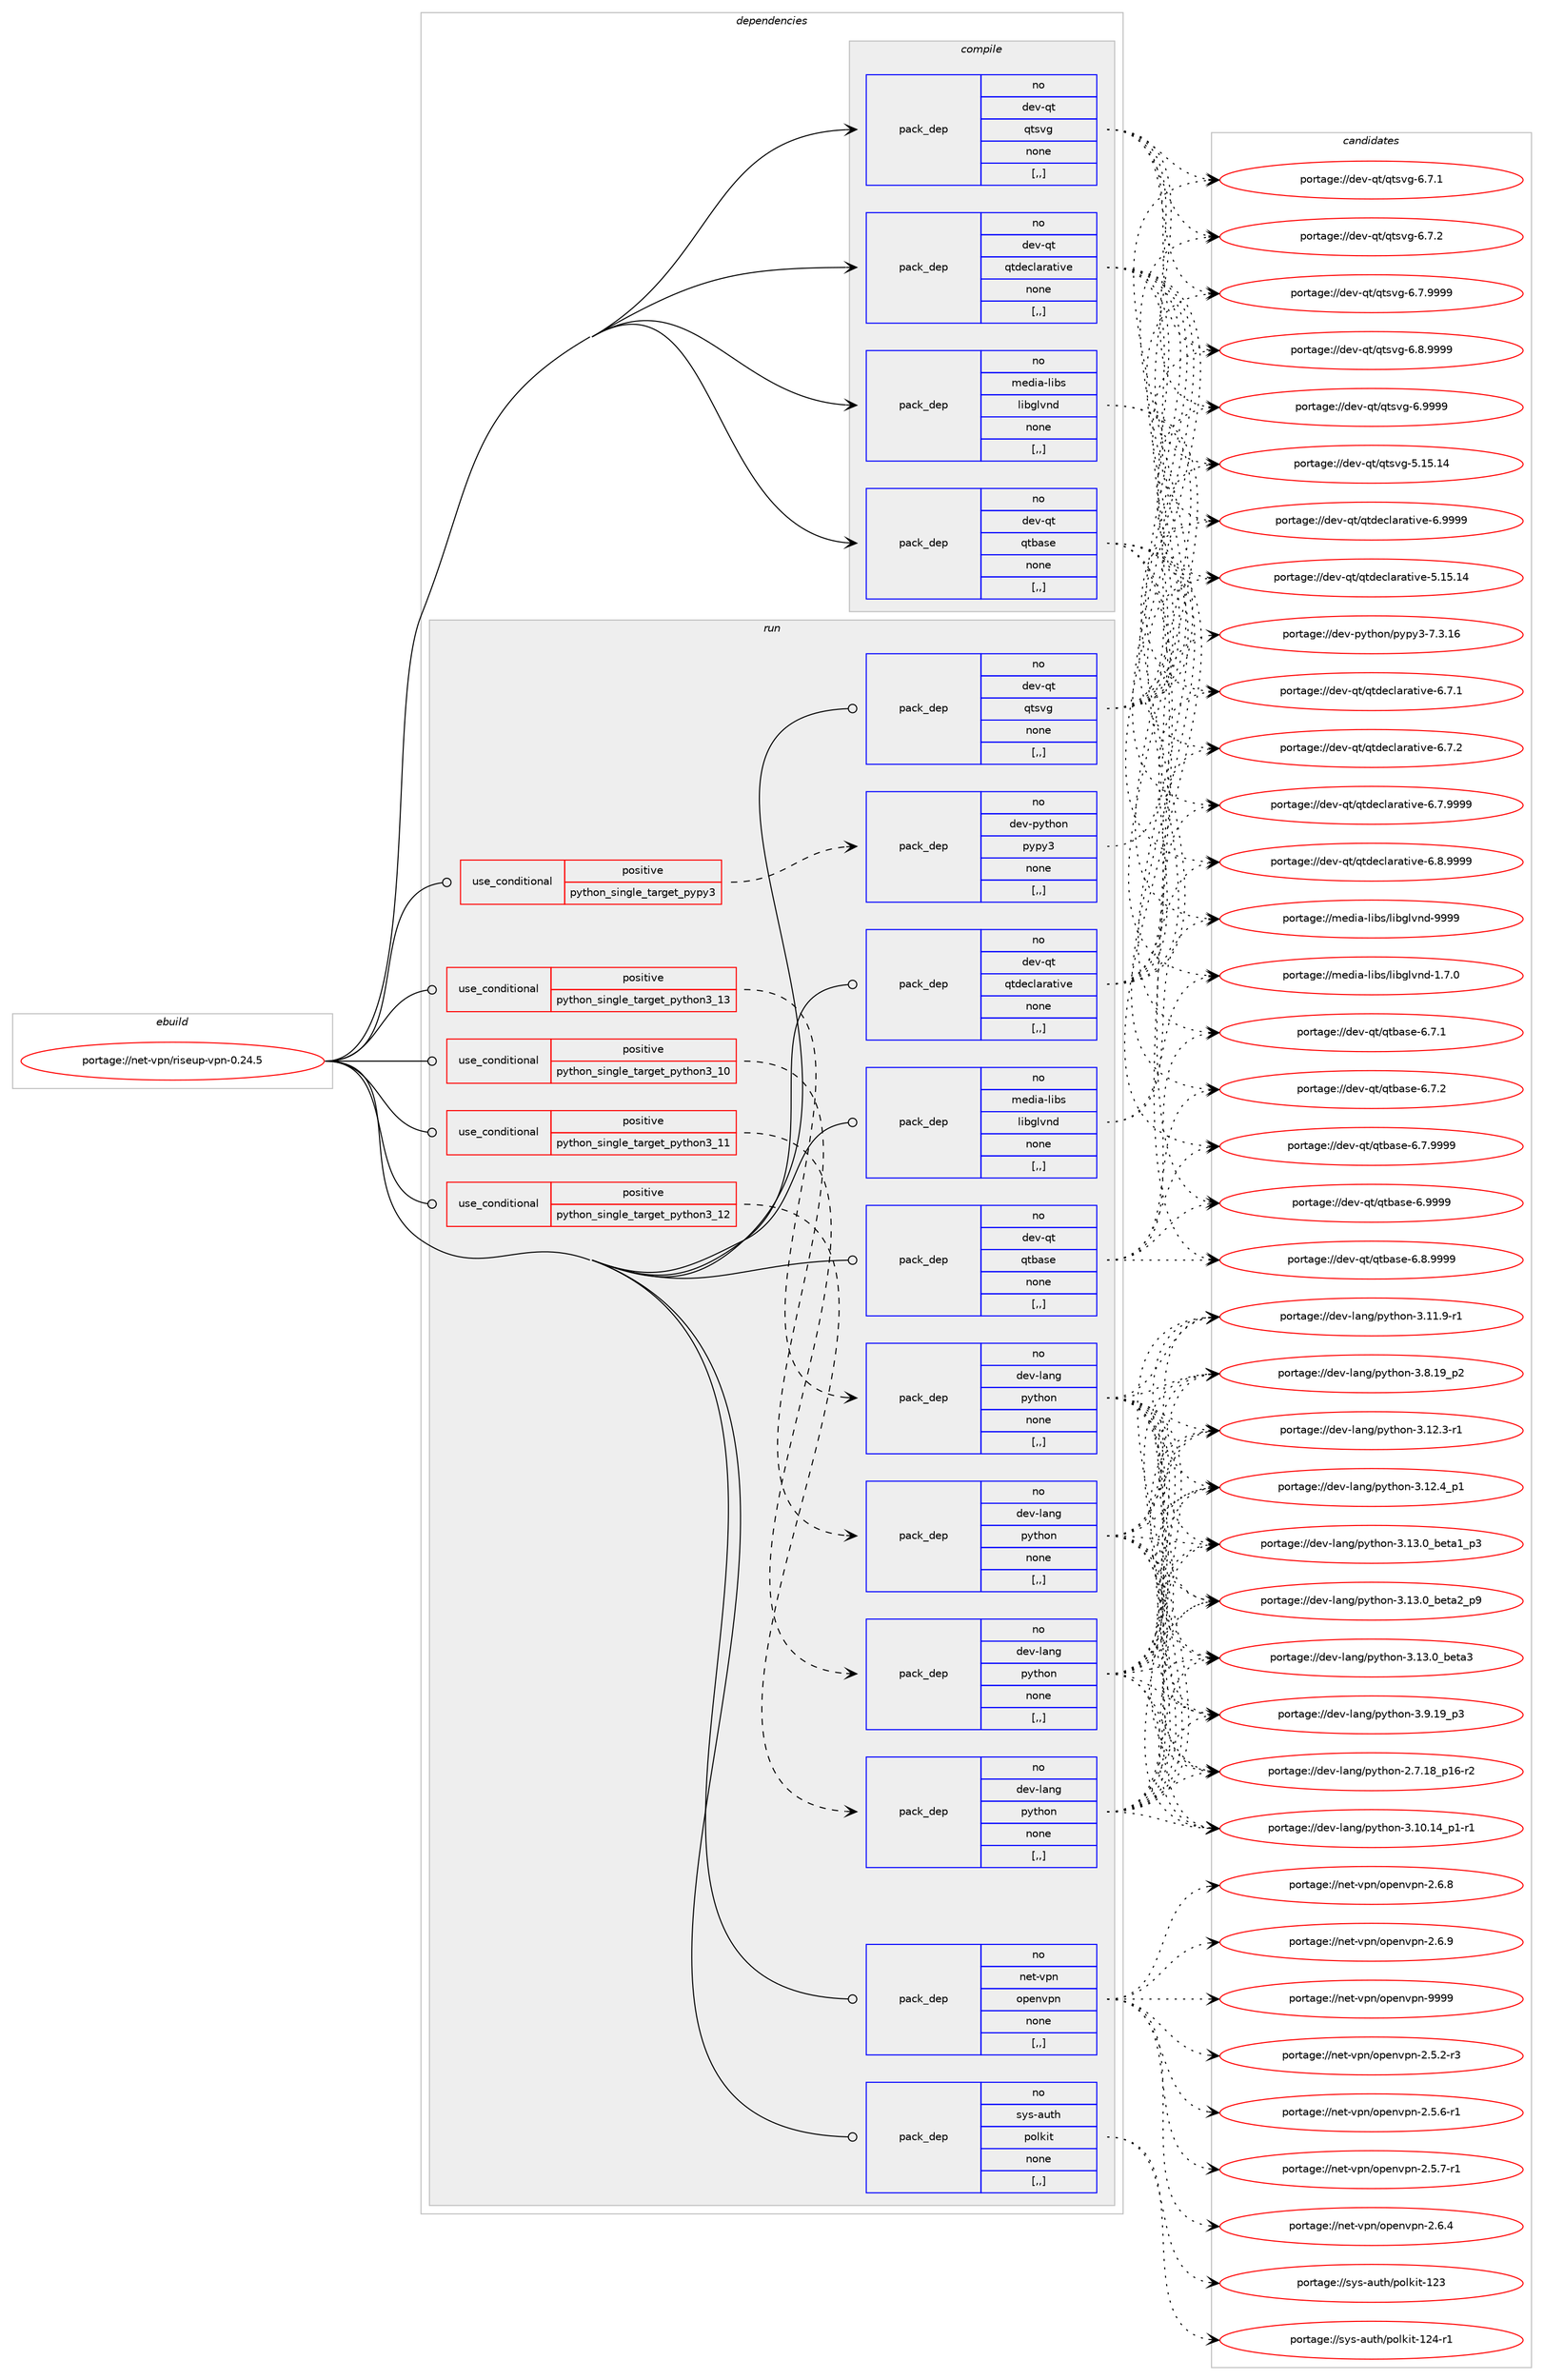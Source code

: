 digraph prolog {

# *************
# Graph options
# *************

newrank=true;
concentrate=true;
compound=true;
graph [rankdir=LR,fontname=Helvetica,fontsize=10,ranksep=1.5];#, ranksep=2.5, nodesep=0.2];
edge  [arrowhead=vee];
node  [fontname=Helvetica,fontsize=10];

# **********
# The ebuild
# **********

subgraph cluster_leftcol {
color=gray;
rank=same;
label=<<i>ebuild</i>>;
id [label="portage://net-vpn/riseup-vpn-0.24.5", color=red, width=4, href="../net-vpn/riseup-vpn-0.24.5.svg"];
}

# ****************
# The dependencies
# ****************

subgraph cluster_midcol {
color=gray;
label=<<i>dependencies</i>>;
subgraph cluster_compile {
fillcolor="#eeeeee";
style=filled;
label=<<i>compile</i>>;
subgraph pack275415 {
dependency377983 [label=<<TABLE BORDER="0" CELLBORDER="1" CELLSPACING="0" CELLPADDING="4" WIDTH="220"><TR><TD ROWSPAN="6" CELLPADDING="30">pack_dep</TD></TR><TR><TD WIDTH="110">no</TD></TR><TR><TD>dev-qt</TD></TR><TR><TD>qtbase</TD></TR><TR><TD>none</TD></TR><TR><TD>[,,]</TD></TR></TABLE>>, shape=none, color=blue];
}
id:e -> dependency377983:w [weight=20,style="solid",arrowhead="vee"];
subgraph pack275416 {
dependency377984 [label=<<TABLE BORDER="0" CELLBORDER="1" CELLSPACING="0" CELLPADDING="4" WIDTH="220"><TR><TD ROWSPAN="6" CELLPADDING="30">pack_dep</TD></TR><TR><TD WIDTH="110">no</TD></TR><TR><TD>dev-qt</TD></TR><TR><TD>qtdeclarative</TD></TR><TR><TD>none</TD></TR><TR><TD>[,,]</TD></TR></TABLE>>, shape=none, color=blue];
}
id:e -> dependency377984:w [weight=20,style="solid",arrowhead="vee"];
subgraph pack275417 {
dependency377985 [label=<<TABLE BORDER="0" CELLBORDER="1" CELLSPACING="0" CELLPADDING="4" WIDTH="220"><TR><TD ROWSPAN="6" CELLPADDING="30">pack_dep</TD></TR><TR><TD WIDTH="110">no</TD></TR><TR><TD>dev-qt</TD></TR><TR><TD>qtsvg</TD></TR><TR><TD>none</TD></TR><TR><TD>[,,]</TD></TR></TABLE>>, shape=none, color=blue];
}
id:e -> dependency377985:w [weight=20,style="solid",arrowhead="vee"];
subgraph pack275418 {
dependency377986 [label=<<TABLE BORDER="0" CELLBORDER="1" CELLSPACING="0" CELLPADDING="4" WIDTH="220"><TR><TD ROWSPAN="6" CELLPADDING="30">pack_dep</TD></TR><TR><TD WIDTH="110">no</TD></TR><TR><TD>media-libs</TD></TR><TR><TD>libglvnd</TD></TR><TR><TD>none</TD></TR><TR><TD>[,,]</TD></TR></TABLE>>, shape=none, color=blue];
}
id:e -> dependency377986:w [weight=20,style="solid",arrowhead="vee"];
}
subgraph cluster_compileandrun {
fillcolor="#eeeeee";
style=filled;
label=<<i>compile and run</i>>;
}
subgraph cluster_run {
fillcolor="#eeeeee";
style=filled;
label=<<i>run</i>>;
subgraph cond99842 {
dependency377987 [label=<<TABLE BORDER="0" CELLBORDER="1" CELLSPACING="0" CELLPADDING="4"><TR><TD ROWSPAN="3" CELLPADDING="10">use_conditional</TD></TR><TR><TD>positive</TD></TR><TR><TD>python_single_target_pypy3</TD></TR></TABLE>>, shape=none, color=red];
subgraph pack275419 {
dependency377988 [label=<<TABLE BORDER="0" CELLBORDER="1" CELLSPACING="0" CELLPADDING="4" WIDTH="220"><TR><TD ROWSPAN="6" CELLPADDING="30">pack_dep</TD></TR><TR><TD WIDTH="110">no</TD></TR><TR><TD>dev-python</TD></TR><TR><TD>pypy3</TD></TR><TR><TD>none</TD></TR><TR><TD>[,,]</TD></TR></TABLE>>, shape=none, color=blue];
}
dependency377987:e -> dependency377988:w [weight=20,style="dashed",arrowhead="vee"];
}
id:e -> dependency377987:w [weight=20,style="solid",arrowhead="odot"];
subgraph cond99843 {
dependency377989 [label=<<TABLE BORDER="0" CELLBORDER="1" CELLSPACING="0" CELLPADDING="4"><TR><TD ROWSPAN="3" CELLPADDING="10">use_conditional</TD></TR><TR><TD>positive</TD></TR><TR><TD>python_single_target_python3_10</TD></TR></TABLE>>, shape=none, color=red];
subgraph pack275420 {
dependency377990 [label=<<TABLE BORDER="0" CELLBORDER="1" CELLSPACING="0" CELLPADDING="4" WIDTH="220"><TR><TD ROWSPAN="6" CELLPADDING="30">pack_dep</TD></TR><TR><TD WIDTH="110">no</TD></TR><TR><TD>dev-lang</TD></TR><TR><TD>python</TD></TR><TR><TD>none</TD></TR><TR><TD>[,,]</TD></TR></TABLE>>, shape=none, color=blue];
}
dependency377989:e -> dependency377990:w [weight=20,style="dashed",arrowhead="vee"];
}
id:e -> dependency377989:w [weight=20,style="solid",arrowhead="odot"];
subgraph cond99844 {
dependency377991 [label=<<TABLE BORDER="0" CELLBORDER="1" CELLSPACING="0" CELLPADDING="4"><TR><TD ROWSPAN="3" CELLPADDING="10">use_conditional</TD></TR><TR><TD>positive</TD></TR><TR><TD>python_single_target_python3_11</TD></TR></TABLE>>, shape=none, color=red];
subgraph pack275421 {
dependency377992 [label=<<TABLE BORDER="0" CELLBORDER="1" CELLSPACING="0" CELLPADDING="4" WIDTH="220"><TR><TD ROWSPAN="6" CELLPADDING="30">pack_dep</TD></TR><TR><TD WIDTH="110">no</TD></TR><TR><TD>dev-lang</TD></TR><TR><TD>python</TD></TR><TR><TD>none</TD></TR><TR><TD>[,,]</TD></TR></TABLE>>, shape=none, color=blue];
}
dependency377991:e -> dependency377992:w [weight=20,style="dashed",arrowhead="vee"];
}
id:e -> dependency377991:w [weight=20,style="solid",arrowhead="odot"];
subgraph cond99845 {
dependency377993 [label=<<TABLE BORDER="0" CELLBORDER="1" CELLSPACING="0" CELLPADDING="4"><TR><TD ROWSPAN="3" CELLPADDING="10">use_conditional</TD></TR><TR><TD>positive</TD></TR><TR><TD>python_single_target_python3_12</TD></TR></TABLE>>, shape=none, color=red];
subgraph pack275422 {
dependency377994 [label=<<TABLE BORDER="0" CELLBORDER="1" CELLSPACING="0" CELLPADDING="4" WIDTH="220"><TR><TD ROWSPAN="6" CELLPADDING="30">pack_dep</TD></TR><TR><TD WIDTH="110">no</TD></TR><TR><TD>dev-lang</TD></TR><TR><TD>python</TD></TR><TR><TD>none</TD></TR><TR><TD>[,,]</TD></TR></TABLE>>, shape=none, color=blue];
}
dependency377993:e -> dependency377994:w [weight=20,style="dashed",arrowhead="vee"];
}
id:e -> dependency377993:w [weight=20,style="solid",arrowhead="odot"];
subgraph cond99846 {
dependency377995 [label=<<TABLE BORDER="0" CELLBORDER="1" CELLSPACING="0" CELLPADDING="4"><TR><TD ROWSPAN="3" CELLPADDING="10">use_conditional</TD></TR><TR><TD>positive</TD></TR><TR><TD>python_single_target_python3_13</TD></TR></TABLE>>, shape=none, color=red];
subgraph pack275423 {
dependency377996 [label=<<TABLE BORDER="0" CELLBORDER="1" CELLSPACING="0" CELLPADDING="4" WIDTH="220"><TR><TD ROWSPAN="6" CELLPADDING="30">pack_dep</TD></TR><TR><TD WIDTH="110">no</TD></TR><TR><TD>dev-lang</TD></TR><TR><TD>python</TD></TR><TR><TD>none</TD></TR><TR><TD>[,,]</TD></TR></TABLE>>, shape=none, color=blue];
}
dependency377995:e -> dependency377996:w [weight=20,style="dashed",arrowhead="vee"];
}
id:e -> dependency377995:w [weight=20,style="solid",arrowhead="odot"];
subgraph pack275424 {
dependency377997 [label=<<TABLE BORDER="0" CELLBORDER="1" CELLSPACING="0" CELLPADDING="4" WIDTH="220"><TR><TD ROWSPAN="6" CELLPADDING="30">pack_dep</TD></TR><TR><TD WIDTH="110">no</TD></TR><TR><TD>dev-qt</TD></TR><TR><TD>qtbase</TD></TR><TR><TD>none</TD></TR><TR><TD>[,,]</TD></TR></TABLE>>, shape=none, color=blue];
}
id:e -> dependency377997:w [weight=20,style="solid",arrowhead="odot"];
subgraph pack275425 {
dependency377998 [label=<<TABLE BORDER="0" CELLBORDER="1" CELLSPACING="0" CELLPADDING="4" WIDTH="220"><TR><TD ROWSPAN="6" CELLPADDING="30">pack_dep</TD></TR><TR><TD WIDTH="110">no</TD></TR><TR><TD>dev-qt</TD></TR><TR><TD>qtdeclarative</TD></TR><TR><TD>none</TD></TR><TR><TD>[,,]</TD></TR></TABLE>>, shape=none, color=blue];
}
id:e -> dependency377998:w [weight=20,style="solid",arrowhead="odot"];
subgraph pack275426 {
dependency377999 [label=<<TABLE BORDER="0" CELLBORDER="1" CELLSPACING="0" CELLPADDING="4" WIDTH="220"><TR><TD ROWSPAN="6" CELLPADDING="30">pack_dep</TD></TR><TR><TD WIDTH="110">no</TD></TR><TR><TD>dev-qt</TD></TR><TR><TD>qtsvg</TD></TR><TR><TD>none</TD></TR><TR><TD>[,,]</TD></TR></TABLE>>, shape=none, color=blue];
}
id:e -> dependency377999:w [weight=20,style="solid",arrowhead="odot"];
subgraph pack275427 {
dependency378000 [label=<<TABLE BORDER="0" CELLBORDER="1" CELLSPACING="0" CELLPADDING="4" WIDTH="220"><TR><TD ROWSPAN="6" CELLPADDING="30">pack_dep</TD></TR><TR><TD WIDTH="110">no</TD></TR><TR><TD>media-libs</TD></TR><TR><TD>libglvnd</TD></TR><TR><TD>none</TD></TR><TR><TD>[,,]</TD></TR></TABLE>>, shape=none, color=blue];
}
id:e -> dependency378000:w [weight=20,style="solid",arrowhead="odot"];
subgraph pack275428 {
dependency378001 [label=<<TABLE BORDER="0" CELLBORDER="1" CELLSPACING="0" CELLPADDING="4" WIDTH="220"><TR><TD ROWSPAN="6" CELLPADDING="30">pack_dep</TD></TR><TR><TD WIDTH="110">no</TD></TR><TR><TD>net-vpn</TD></TR><TR><TD>openvpn</TD></TR><TR><TD>none</TD></TR><TR><TD>[,,]</TD></TR></TABLE>>, shape=none, color=blue];
}
id:e -> dependency378001:w [weight=20,style="solid",arrowhead="odot"];
subgraph pack275429 {
dependency378002 [label=<<TABLE BORDER="0" CELLBORDER="1" CELLSPACING="0" CELLPADDING="4" WIDTH="220"><TR><TD ROWSPAN="6" CELLPADDING="30">pack_dep</TD></TR><TR><TD WIDTH="110">no</TD></TR><TR><TD>sys-auth</TD></TR><TR><TD>polkit</TD></TR><TR><TD>none</TD></TR><TR><TD>[,,]</TD></TR></TABLE>>, shape=none, color=blue];
}
id:e -> dependency378002:w [weight=20,style="solid",arrowhead="odot"];
}
}

# **************
# The candidates
# **************

subgraph cluster_choices {
rank=same;
color=gray;
label=<<i>candidates</i>>;

subgraph choice275415 {
color=black;
nodesep=1;
choice10010111845113116471131169897115101455446554649 [label="portage://dev-qt/qtbase-6.7.1", color=red, width=4,href="../dev-qt/qtbase-6.7.1.svg"];
choice10010111845113116471131169897115101455446554650 [label="portage://dev-qt/qtbase-6.7.2", color=red, width=4,href="../dev-qt/qtbase-6.7.2.svg"];
choice10010111845113116471131169897115101455446554657575757 [label="portage://dev-qt/qtbase-6.7.9999", color=red, width=4,href="../dev-qt/qtbase-6.7.9999.svg"];
choice10010111845113116471131169897115101455446564657575757 [label="portage://dev-qt/qtbase-6.8.9999", color=red, width=4,href="../dev-qt/qtbase-6.8.9999.svg"];
choice1001011184511311647113116989711510145544657575757 [label="portage://dev-qt/qtbase-6.9999", color=red, width=4,href="../dev-qt/qtbase-6.9999.svg"];
dependency377983:e -> choice10010111845113116471131169897115101455446554649:w [style=dotted,weight="100"];
dependency377983:e -> choice10010111845113116471131169897115101455446554650:w [style=dotted,weight="100"];
dependency377983:e -> choice10010111845113116471131169897115101455446554657575757:w [style=dotted,weight="100"];
dependency377983:e -> choice10010111845113116471131169897115101455446564657575757:w [style=dotted,weight="100"];
dependency377983:e -> choice1001011184511311647113116989711510145544657575757:w [style=dotted,weight="100"];
}
subgraph choice275416 {
color=black;
nodesep=1;
choice10010111845113116471131161001019910897114971161051181014553464953464952 [label="portage://dev-qt/qtdeclarative-5.15.14", color=red, width=4,href="../dev-qt/qtdeclarative-5.15.14.svg"];
choice1001011184511311647113116100101991089711497116105118101455446554649 [label="portage://dev-qt/qtdeclarative-6.7.1", color=red, width=4,href="../dev-qt/qtdeclarative-6.7.1.svg"];
choice1001011184511311647113116100101991089711497116105118101455446554650 [label="portage://dev-qt/qtdeclarative-6.7.2", color=red, width=4,href="../dev-qt/qtdeclarative-6.7.2.svg"];
choice1001011184511311647113116100101991089711497116105118101455446554657575757 [label="portage://dev-qt/qtdeclarative-6.7.9999", color=red, width=4,href="../dev-qt/qtdeclarative-6.7.9999.svg"];
choice1001011184511311647113116100101991089711497116105118101455446564657575757 [label="portage://dev-qt/qtdeclarative-6.8.9999", color=red, width=4,href="../dev-qt/qtdeclarative-6.8.9999.svg"];
choice100101118451131164711311610010199108971149711610511810145544657575757 [label="portage://dev-qt/qtdeclarative-6.9999", color=red, width=4,href="../dev-qt/qtdeclarative-6.9999.svg"];
dependency377984:e -> choice10010111845113116471131161001019910897114971161051181014553464953464952:w [style=dotted,weight="100"];
dependency377984:e -> choice1001011184511311647113116100101991089711497116105118101455446554649:w [style=dotted,weight="100"];
dependency377984:e -> choice1001011184511311647113116100101991089711497116105118101455446554650:w [style=dotted,weight="100"];
dependency377984:e -> choice1001011184511311647113116100101991089711497116105118101455446554657575757:w [style=dotted,weight="100"];
dependency377984:e -> choice1001011184511311647113116100101991089711497116105118101455446564657575757:w [style=dotted,weight="100"];
dependency377984:e -> choice100101118451131164711311610010199108971149711610511810145544657575757:w [style=dotted,weight="100"];
}
subgraph choice275417 {
color=black;
nodesep=1;
choice10010111845113116471131161151181034553464953464952 [label="portage://dev-qt/qtsvg-5.15.14", color=red, width=4,href="../dev-qt/qtsvg-5.15.14.svg"];
choice1001011184511311647113116115118103455446554649 [label="portage://dev-qt/qtsvg-6.7.1", color=red, width=4,href="../dev-qt/qtsvg-6.7.1.svg"];
choice1001011184511311647113116115118103455446554650 [label="portage://dev-qt/qtsvg-6.7.2", color=red, width=4,href="../dev-qt/qtsvg-6.7.2.svg"];
choice1001011184511311647113116115118103455446554657575757 [label="portage://dev-qt/qtsvg-6.7.9999", color=red, width=4,href="../dev-qt/qtsvg-6.7.9999.svg"];
choice1001011184511311647113116115118103455446564657575757 [label="portage://dev-qt/qtsvg-6.8.9999", color=red, width=4,href="../dev-qt/qtsvg-6.8.9999.svg"];
choice100101118451131164711311611511810345544657575757 [label="portage://dev-qt/qtsvg-6.9999", color=red, width=4,href="../dev-qt/qtsvg-6.9999.svg"];
dependency377985:e -> choice10010111845113116471131161151181034553464953464952:w [style=dotted,weight="100"];
dependency377985:e -> choice1001011184511311647113116115118103455446554649:w [style=dotted,weight="100"];
dependency377985:e -> choice1001011184511311647113116115118103455446554650:w [style=dotted,weight="100"];
dependency377985:e -> choice1001011184511311647113116115118103455446554657575757:w [style=dotted,weight="100"];
dependency377985:e -> choice1001011184511311647113116115118103455446564657575757:w [style=dotted,weight="100"];
dependency377985:e -> choice100101118451131164711311611511810345544657575757:w [style=dotted,weight="100"];
}
subgraph choice275418 {
color=black;
nodesep=1;
choice1091011001059745108105981154710810598103108118110100454946554648 [label="portage://media-libs/libglvnd-1.7.0", color=red, width=4,href="../media-libs/libglvnd-1.7.0.svg"];
choice10910110010597451081059811547108105981031081181101004557575757 [label="portage://media-libs/libglvnd-9999", color=red, width=4,href="../media-libs/libglvnd-9999.svg"];
dependency377986:e -> choice1091011001059745108105981154710810598103108118110100454946554648:w [style=dotted,weight="100"];
dependency377986:e -> choice10910110010597451081059811547108105981031081181101004557575757:w [style=dotted,weight="100"];
}
subgraph choice275419 {
color=black;
nodesep=1;
choice10010111845112121116104111110471121211121215145554651464954 [label="portage://dev-python/pypy3-7.3.16", color=red, width=4,href="../dev-python/pypy3-7.3.16.svg"];
dependency377988:e -> choice10010111845112121116104111110471121211121215145554651464954:w [style=dotted,weight="100"];
}
subgraph choice275420 {
color=black;
nodesep=1;
choice100101118451089711010347112121116104111110455046554649569511249544511450 [label="portage://dev-lang/python-2.7.18_p16-r2", color=red, width=4,href="../dev-lang/python-2.7.18_p16-r2.svg"];
choice100101118451089711010347112121116104111110455146494846495295112494511449 [label="portage://dev-lang/python-3.10.14_p1-r1", color=red, width=4,href="../dev-lang/python-3.10.14_p1-r1.svg"];
choice100101118451089711010347112121116104111110455146494946574511449 [label="portage://dev-lang/python-3.11.9-r1", color=red, width=4,href="../dev-lang/python-3.11.9-r1.svg"];
choice100101118451089711010347112121116104111110455146495046514511449 [label="portage://dev-lang/python-3.12.3-r1", color=red, width=4,href="../dev-lang/python-3.12.3-r1.svg"];
choice100101118451089711010347112121116104111110455146495046529511249 [label="portage://dev-lang/python-3.12.4_p1", color=red, width=4,href="../dev-lang/python-3.12.4_p1.svg"];
choice10010111845108971101034711212111610411111045514649514648959810111697499511251 [label="portage://dev-lang/python-3.13.0_beta1_p3", color=red, width=4,href="../dev-lang/python-3.13.0_beta1_p3.svg"];
choice10010111845108971101034711212111610411111045514649514648959810111697509511257 [label="portage://dev-lang/python-3.13.0_beta2_p9", color=red, width=4,href="../dev-lang/python-3.13.0_beta2_p9.svg"];
choice1001011184510897110103471121211161041111104551464951464895981011169751 [label="portage://dev-lang/python-3.13.0_beta3", color=red, width=4,href="../dev-lang/python-3.13.0_beta3.svg"];
choice100101118451089711010347112121116104111110455146564649579511250 [label="portage://dev-lang/python-3.8.19_p2", color=red, width=4,href="../dev-lang/python-3.8.19_p2.svg"];
choice100101118451089711010347112121116104111110455146574649579511251 [label="portage://dev-lang/python-3.9.19_p3", color=red, width=4,href="../dev-lang/python-3.9.19_p3.svg"];
dependency377990:e -> choice100101118451089711010347112121116104111110455046554649569511249544511450:w [style=dotted,weight="100"];
dependency377990:e -> choice100101118451089711010347112121116104111110455146494846495295112494511449:w [style=dotted,weight="100"];
dependency377990:e -> choice100101118451089711010347112121116104111110455146494946574511449:w [style=dotted,weight="100"];
dependency377990:e -> choice100101118451089711010347112121116104111110455146495046514511449:w [style=dotted,weight="100"];
dependency377990:e -> choice100101118451089711010347112121116104111110455146495046529511249:w [style=dotted,weight="100"];
dependency377990:e -> choice10010111845108971101034711212111610411111045514649514648959810111697499511251:w [style=dotted,weight="100"];
dependency377990:e -> choice10010111845108971101034711212111610411111045514649514648959810111697509511257:w [style=dotted,weight="100"];
dependency377990:e -> choice1001011184510897110103471121211161041111104551464951464895981011169751:w [style=dotted,weight="100"];
dependency377990:e -> choice100101118451089711010347112121116104111110455146564649579511250:w [style=dotted,weight="100"];
dependency377990:e -> choice100101118451089711010347112121116104111110455146574649579511251:w [style=dotted,weight="100"];
}
subgraph choice275421 {
color=black;
nodesep=1;
choice100101118451089711010347112121116104111110455046554649569511249544511450 [label="portage://dev-lang/python-2.7.18_p16-r2", color=red, width=4,href="../dev-lang/python-2.7.18_p16-r2.svg"];
choice100101118451089711010347112121116104111110455146494846495295112494511449 [label="portage://dev-lang/python-3.10.14_p1-r1", color=red, width=4,href="../dev-lang/python-3.10.14_p1-r1.svg"];
choice100101118451089711010347112121116104111110455146494946574511449 [label="portage://dev-lang/python-3.11.9-r1", color=red, width=4,href="../dev-lang/python-3.11.9-r1.svg"];
choice100101118451089711010347112121116104111110455146495046514511449 [label="portage://dev-lang/python-3.12.3-r1", color=red, width=4,href="../dev-lang/python-3.12.3-r1.svg"];
choice100101118451089711010347112121116104111110455146495046529511249 [label="portage://dev-lang/python-3.12.4_p1", color=red, width=4,href="../dev-lang/python-3.12.4_p1.svg"];
choice10010111845108971101034711212111610411111045514649514648959810111697499511251 [label="portage://dev-lang/python-3.13.0_beta1_p3", color=red, width=4,href="../dev-lang/python-3.13.0_beta1_p3.svg"];
choice10010111845108971101034711212111610411111045514649514648959810111697509511257 [label="portage://dev-lang/python-3.13.0_beta2_p9", color=red, width=4,href="../dev-lang/python-3.13.0_beta2_p9.svg"];
choice1001011184510897110103471121211161041111104551464951464895981011169751 [label="portage://dev-lang/python-3.13.0_beta3", color=red, width=4,href="../dev-lang/python-3.13.0_beta3.svg"];
choice100101118451089711010347112121116104111110455146564649579511250 [label="portage://dev-lang/python-3.8.19_p2", color=red, width=4,href="../dev-lang/python-3.8.19_p2.svg"];
choice100101118451089711010347112121116104111110455146574649579511251 [label="portage://dev-lang/python-3.9.19_p3", color=red, width=4,href="../dev-lang/python-3.9.19_p3.svg"];
dependency377992:e -> choice100101118451089711010347112121116104111110455046554649569511249544511450:w [style=dotted,weight="100"];
dependency377992:e -> choice100101118451089711010347112121116104111110455146494846495295112494511449:w [style=dotted,weight="100"];
dependency377992:e -> choice100101118451089711010347112121116104111110455146494946574511449:w [style=dotted,weight="100"];
dependency377992:e -> choice100101118451089711010347112121116104111110455146495046514511449:w [style=dotted,weight="100"];
dependency377992:e -> choice100101118451089711010347112121116104111110455146495046529511249:w [style=dotted,weight="100"];
dependency377992:e -> choice10010111845108971101034711212111610411111045514649514648959810111697499511251:w [style=dotted,weight="100"];
dependency377992:e -> choice10010111845108971101034711212111610411111045514649514648959810111697509511257:w [style=dotted,weight="100"];
dependency377992:e -> choice1001011184510897110103471121211161041111104551464951464895981011169751:w [style=dotted,weight="100"];
dependency377992:e -> choice100101118451089711010347112121116104111110455146564649579511250:w [style=dotted,weight="100"];
dependency377992:e -> choice100101118451089711010347112121116104111110455146574649579511251:w [style=dotted,weight="100"];
}
subgraph choice275422 {
color=black;
nodesep=1;
choice100101118451089711010347112121116104111110455046554649569511249544511450 [label="portage://dev-lang/python-2.7.18_p16-r2", color=red, width=4,href="../dev-lang/python-2.7.18_p16-r2.svg"];
choice100101118451089711010347112121116104111110455146494846495295112494511449 [label="portage://dev-lang/python-3.10.14_p1-r1", color=red, width=4,href="../dev-lang/python-3.10.14_p1-r1.svg"];
choice100101118451089711010347112121116104111110455146494946574511449 [label="portage://dev-lang/python-3.11.9-r1", color=red, width=4,href="../dev-lang/python-3.11.9-r1.svg"];
choice100101118451089711010347112121116104111110455146495046514511449 [label="portage://dev-lang/python-3.12.3-r1", color=red, width=4,href="../dev-lang/python-3.12.3-r1.svg"];
choice100101118451089711010347112121116104111110455146495046529511249 [label="portage://dev-lang/python-3.12.4_p1", color=red, width=4,href="../dev-lang/python-3.12.4_p1.svg"];
choice10010111845108971101034711212111610411111045514649514648959810111697499511251 [label="portage://dev-lang/python-3.13.0_beta1_p3", color=red, width=4,href="../dev-lang/python-3.13.0_beta1_p3.svg"];
choice10010111845108971101034711212111610411111045514649514648959810111697509511257 [label="portage://dev-lang/python-3.13.0_beta2_p9", color=red, width=4,href="../dev-lang/python-3.13.0_beta2_p9.svg"];
choice1001011184510897110103471121211161041111104551464951464895981011169751 [label="portage://dev-lang/python-3.13.0_beta3", color=red, width=4,href="../dev-lang/python-3.13.0_beta3.svg"];
choice100101118451089711010347112121116104111110455146564649579511250 [label="portage://dev-lang/python-3.8.19_p2", color=red, width=4,href="../dev-lang/python-3.8.19_p2.svg"];
choice100101118451089711010347112121116104111110455146574649579511251 [label="portage://dev-lang/python-3.9.19_p3", color=red, width=4,href="../dev-lang/python-3.9.19_p3.svg"];
dependency377994:e -> choice100101118451089711010347112121116104111110455046554649569511249544511450:w [style=dotted,weight="100"];
dependency377994:e -> choice100101118451089711010347112121116104111110455146494846495295112494511449:w [style=dotted,weight="100"];
dependency377994:e -> choice100101118451089711010347112121116104111110455146494946574511449:w [style=dotted,weight="100"];
dependency377994:e -> choice100101118451089711010347112121116104111110455146495046514511449:w [style=dotted,weight="100"];
dependency377994:e -> choice100101118451089711010347112121116104111110455146495046529511249:w [style=dotted,weight="100"];
dependency377994:e -> choice10010111845108971101034711212111610411111045514649514648959810111697499511251:w [style=dotted,weight="100"];
dependency377994:e -> choice10010111845108971101034711212111610411111045514649514648959810111697509511257:w [style=dotted,weight="100"];
dependency377994:e -> choice1001011184510897110103471121211161041111104551464951464895981011169751:w [style=dotted,weight="100"];
dependency377994:e -> choice100101118451089711010347112121116104111110455146564649579511250:w [style=dotted,weight="100"];
dependency377994:e -> choice100101118451089711010347112121116104111110455146574649579511251:w [style=dotted,weight="100"];
}
subgraph choice275423 {
color=black;
nodesep=1;
choice100101118451089711010347112121116104111110455046554649569511249544511450 [label="portage://dev-lang/python-2.7.18_p16-r2", color=red, width=4,href="../dev-lang/python-2.7.18_p16-r2.svg"];
choice100101118451089711010347112121116104111110455146494846495295112494511449 [label="portage://dev-lang/python-3.10.14_p1-r1", color=red, width=4,href="../dev-lang/python-3.10.14_p1-r1.svg"];
choice100101118451089711010347112121116104111110455146494946574511449 [label="portage://dev-lang/python-3.11.9-r1", color=red, width=4,href="../dev-lang/python-3.11.9-r1.svg"];
choice100101118451089711010347112121116104111110455146495046514511449 [label="portage://dev-lang/python-3.12.3-r1", color=red, width=4,href="../dev-lang/python-3.12.3-r1.svg"];
choice100101118451089711010347112121116104111110455146495046529511249 [label="portage://dev-lang/python-3.12.4_p1", color=red, width=4,href="../dev-lang/python-3.12.4_p1.svg"];
choice10010111845108971101034711212111610411111045514649514648959810111697499511251 [label="portage://dev-lang/python-3.13.0_beta1_p3", color=red, width=4,href="../dev-lang/python-3.13.0_beta1_p3.svg"];
choice10010111845108971101034711212111610411111045514649514648959810111697509511257 [label="portage://dev-lang/python-3.13.0_beta2_p9", color=red, width=4,href="../dev-lang/python-3.13.0_beta2_p9.svg"];
choice1001011184510897110103471121211161041111104551464951464895981011169751 [label="portage://dev-lang/python-3.13.0_beta3", color=red, width=4,href="../dev-lang/python-3.13.0_beta3.svg"];
choice100101118451089711010347112121116104111110455146564649579511250 [label="portage://dev-lang/python-3.8.19_p2", color=red, width=4,href="../dev-lang/python-3.8.19_p2.svg"];
choice100101118451089711010347112121116104111110455146574649579511251 [label="portage://dev-lang/python-3.9.19_p3", color=red, width=4,href="../dev-lang/python-3.9.19_p3.svg"];
dependency377996:e -> choice100101118451089711010347112121116104111110455046554649569511249544511450:w [style=dotted,weight="100"];
dependency377996:e -> choice100101118451089711010347112121116104111110455146494846495295112494511449:w [style=dotted,weight="100"];
dependency377996:e -> choice100101118451089711010347112121116104111110455146494946574511449:w [style=dotted,weight="100"];
dependency377996:e -> choice100101118451089711010347112121116104111110455146495046514511449:w [style=dotted,weight="100"];
dependency377996:e -> choice100101118451089711010347112121116104111110455146495046529511249:w [style=dotted,weight="100"];
dependency377996:e -> choice10010111845108971101034711212111610411111045514649514648959810111697499511251:w [style=dotted,weight="100"];
dependency377996:e -> choice10010111845108971101034711212111610411111045514649514648959810111697509511257:w [style=dotted,weight="100"];
dependency377996:e -> choice1001011184510897110103471121211161041111104551464951464895981011169751:w [style=dotted,weight="100"];
dependency377996:e -> choice100101118451089711010347112121116104111110455146564649579511250:w [style=dotted,weight="100"];
dependency377996:e -> choice100101118451089711010347112121116104111110455146574649579511251:w [style=dotted,weight="100"];
}
subgraph choice275424 {
color=black;
nodesep=1;
choice10010111845113116471131169897115101455446554649 [label="portage://dev-qt/qtbase-6.7.1", color=red, width=4,href="../dev-qt/qtbase-6.7.1.svg"];
choice10010111845113116471131169897115101455446554650 [label="portage://dev-qt/qtbase-6.7.2", color=red, width=4,href="../dev-qt/qtbase-6.7.2.svg"];
choice10010111845113116471131169897115101455446554657575757 [label="portage://dev-qt/qtbase-6.7.9999", color=red, width=4,href="../dev-qt/qtbase-6.7.9999.svg"];
choice10010111845113116471131169897115101455446564657575757 [label="portage://dev-qt/qtbase-6.8.9999", color=red, width=4,href="../dev-qt/qtbase-6.8.9999.svg"];
choice1001011184511311647113116989711510145544657575757 [label="portage://dev-qt/qtbase-6.9999", color=red, width=4,href="../dev-qt/qtbase-6.9999.svg"];
dependency377997:e -> choice10010111845113116471131169897115101455446554649:w [style=dotted,weight="100"];
dependency377997:e -> choice10010111845113116471131169897115101455446554650:w [style=dotted,weight="100"];
dependency377997:e -> choice10010111845113116471131169897115101455446554657575757:w [style=dotted,weight="100"];
dependency377997:e -> choice10010111845113116471131169897115101455446564657575757:w [style=dotted,weight="100"];
dependency377997:e -> choice1001011184511311647113116989711510145544657575757:w [style=dotted,weight="100"];
}
subgraph choice275425 {
color=black;
nodesep=1;
choice10010111845113116471131161001019910897114971161051181014553464953464952 [label="portage://dev-qt/qtdeclarative-5.15.14", color=red, width=4,href="../dev-qt/qtdeclarative-5.15.14.svg"];
choice1001011184511311647113116100101991089711497116105118101455446554649 [label="portage://dev-qt/qtdeclarative-6.7.1", color=red, width=4,href="../dev-qt/qtdeclarative-6.7.1.svg"];
choice1001011184511311647113116100101991089711497116105118101455446554650 [label="portage://dev-qt/qtdeclarative-6.7.2", color=red, width=4,href="../dev-qt/qtdeclarative-6.7.2.svg"];
choice1001011184511311647113116100101991089711497116105118101455446554657575757 [label="portage://dev-qt/qtdeclarative-6.7.9999", color=red, width=4,href="../dev-qt/qtdeclarative-6.7.9999.svg"];
choice1001011184511311647113116100101991089711497116105118101455446564657575757 [label="portage://dev-qt/qtdeclarative-6.8.9999", color=red, width=4,href="../dev-qt/qtdeclarative-6.8.9999.svg"];
choice100101118451131164711311610010199108971149711610511810145544657575757 [label="portage://dev-qt/qtdeclarative-6.9999", color=red, width=4,href="../dev-qt/qtdeclarative-6.9999.svg"];
dependency377998:e -> choice10010111845113116471131161001019910897114971161051181014553464953464952:w [style=dotted,weight="100"];
dependency377998:e -> choice1001011184511311647113116100101991089711497116105118101455446554649:w [style=dotted,weight="100"];
dependency377998:e -> choice1001011184511311647113116100101991089711497116105118101455446554650:w [style=dotted,weight="100"];
dependency377998:e -> choice1001011184511311647113116100101991089711497116105118101455446554657575757:w [style=dotted,weight="100"];
dependency377998:e -> choice1001011184511311647113116100101991089711497116105118101455446564657575757:w [style=dotted,weight="100"];
dependency377998:e -> choice100101118451131164711311610010199108971149711610511810145544657575757:w [style=dotted,weight="100"];
}
subgraph choice275426 {
color=black;
nodesep=1;
choice10010111845113116471131161151181034553464953464952 [label="portage://dev-qt/qtsvg-5.15.14", color=red, width=4,href="../dev-qt/qtsvg-5.15.14.svg"];
choice1001011184511311647113116115118103455446554649 [label="portage://dev-qt/qtsvg-6.7.1", color=red, width=4,href="../dev-qt/qtsvg-6.7.1.svg"];
choice1001011184511311647113116115118103455446554650 [label="portage://dev-qt/qtsvg-6.7.2", color=red, width=4,href="../dev-qt/qtsvg-6.7.2.svg"];
choice1001011184511311647113116115118103455446554657575757 [label="portage://dev-qt/qtsvg-6.7.9999", color=red, width=4,href="../dev-qt/qtsvg-6.7.9999.svg"];
choice1001011184511311647113116115118103455446564657575757 [label="portage://dev-qt/qtsvg-6.8.9999", color=red, width=4,href="../dev-qt/qtsvg-6.8.9999.svg"];
choice100101118451131164711311611511810345544657575757 [label="portage://dev-qt/qtsvg-6.9999", color=red, width=4,href="../dev-qt/qtsvg-6.9999.svg"];
dependency377999:e -> choice10010111845113116471131161151181034553464953464952:w [style=dotted,weight="100"];
dependency377999:e -> choice1001011184511311647113116115118103455446554649:w [style=dotted,weight="100"];
dependency377999:e -> choice1001011184511311647113116115118103455446554650:w [style=dotted,weight="100"];
dependency377999:e -> choice1001011184511311647113116115118103455446554657575757:w [style=dotted,weight="100"];
dependency377999:e -> choice1001011184511311647113116115118103455446564657575757:w [style=dotted,weight="100"];
dependency377999:e -> choice100101118451131164711311611511810345544657575757:w [style=dotted,weight="100"];
}
subgraph choice275427 {
color=black;
nodesep=1;
choice1091011001059745108105981154710810598103108118110100454946554648 [label="portage://media-libs/libglvnd-1.7.0", color=red, width=4,href="../media-libs/libglvnd-1.7.0.svg"];
choice10910110010597451081059811547108105981031081181101004557575757 [label="portage://media-libs/libglvnd-9999", color=red, width=4,href="../media-libs/libglvnd-9999.svg"];
dependency378000:e -> choice1091011001059745108105981154710810598103108118110100454946554648:w [style=dotted,weight="100"];
dependency378000:e -> choice10910110010597451081059811547108105981031081181101004557575757:w [style=dotted,weight="100"];
}
subgraph choice275428 {
color=black;
nodesep=1;
choice11010111645118112110471111121011101181121104550465346504511451 [label="portage://net-vpn/openvpn-2.5.2-r3", color=red, width=4,href="../net-vpn/openvpn-2.5.2-r3.svg"];
choice11010111645118112110471111121011101181121104550465346544511449 [label="portage://net-vpn/openvpn-2.5.6-r1", color=red, width=4,href="../net-vpn/openvpn-2.5.6-r1.svg"];
choice11010111645118112110471111121011101181121104550465346554511449 [label="portage://net-vpn/openvpn-2.5.7-r1", color=red, width=4,href="../net-vpn/openvpn-2.5.7-r1.svg"];
choice1101011164511811211047111112101110118112110455046544652 [label="portage://net-vpn/openvpn-2.6.4", color=red, width=4,href="../net-vpn/openvpn-2.6.4.svg"];
choice1101011164511811211047111112101110118112110455046544656 [label="portage://net-vpn/openvpn-2.6.8", color=red, width=4,href="../net-vpn/openvpn-2.6.8.svg"];
choice1101011164511811211047111112101110118112110455046544657 [label="portage://net-vpn/openvpn-2.6.9", color=red, width=4,href="../net-vpn/openvpn-2.6.9.svg"];
choice11010111645118112110471111121011101181121104557575757 [label="portage://net-vpn/openvpn-9999", color=red, width=4,href="../net-vpn/openvpn-9999.svg"];
dependency378001:e -> choice11010111645118112110471111121011101181121104550465346504511451:w [style=dotted,weight="100"];
dependency378001:e -> choice11010111645118112110471111121011101181121104550465346544511449:w [style=dotted,weight="100"];
dependency378001:e -> choice11010111645118112110471111121011101181121104550465346554511449:w [style=dotted,weight="100"];
dependency378001:e -> choice1101011164511811211047111112101110118112110455046544652:w [style=dotted,weight="100"];
dependency378001:e -> choice1101011164511811211047111112101110118112110455046544656:w [style=dotted,weight="100"];
dependency378001:e -> choice1101011164511811211047111112101110118112110455046544657:w [style=dotted,weight="100"];
dependency378001:e -> choice11010111645118112110471111121011101181121104557575757:w [style=dotted,weight="100"];
}
subgraph choice275429 {
color=black;
nodesep=1;
choice11512111545971171161044711211110810710511645495051 [label="portage://sys-auth/polkit-123", color=red, width=4,href="../sys-auth/polkit-123.svg"];
choice115121115459711711610447112111108107105116454950524511449 [label="portage://sys-auth/polkit-124-r1", color=red, width=4,href="../sys-auth/polkit-124-r1.svg"];
dependency378002:e -> choice11512111545971171161044711211110810710511645495051:w [style=dotted,weight="100"];
dependency378002:e -> choice115121115459711711610447112111108107105116454950524511449:w [style=dotted,weight="100"];
}
}

}

